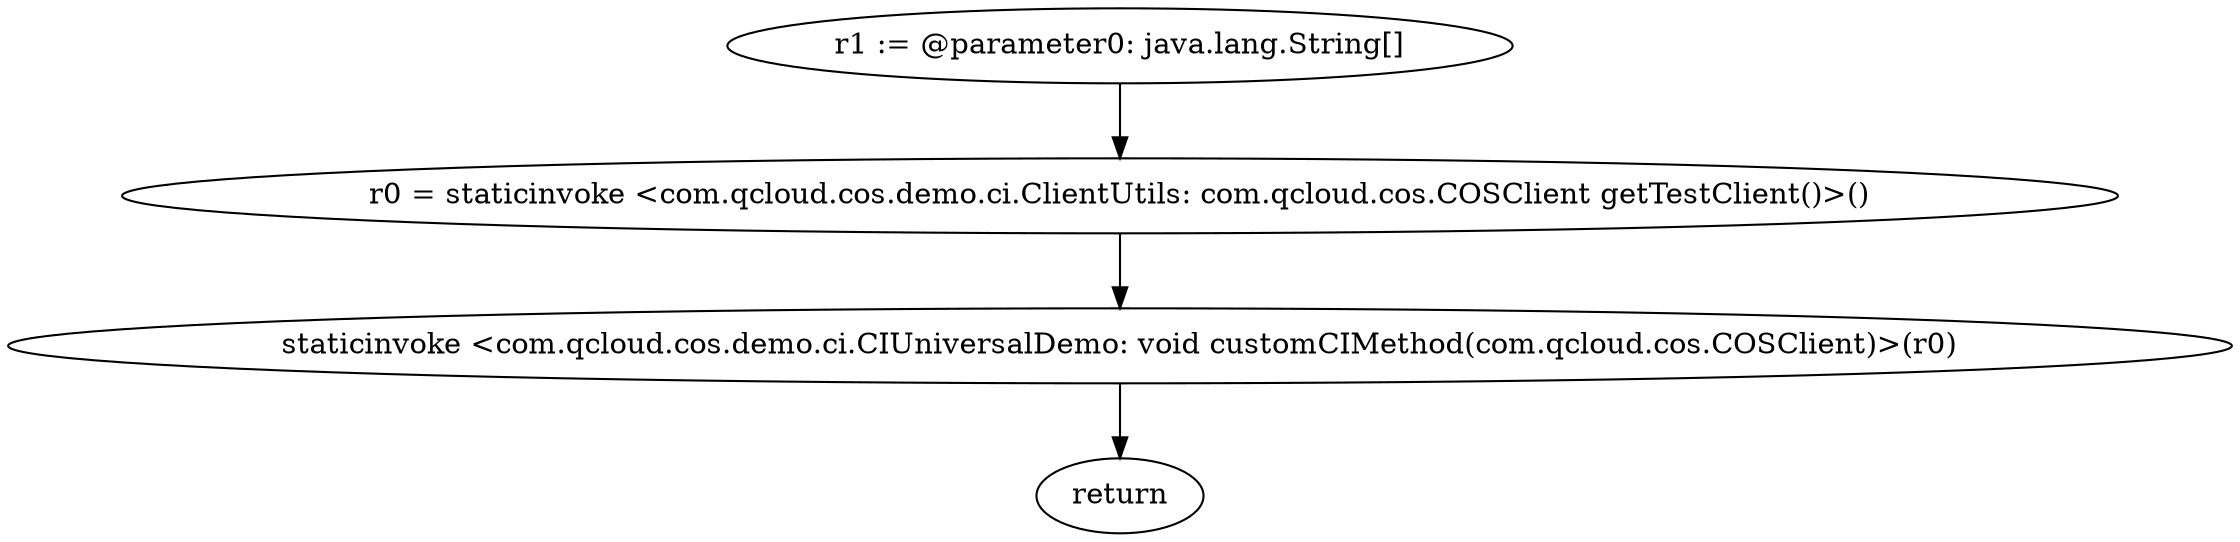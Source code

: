 digraph "unitGraph" {
    "r1 := @parameter0: java.lang.String[]"
    "r0 = staticinvoke <com.qcloud.cos.demo.ci.ClientUtils: com.qcloud.cos.COSClient getTestClient()>()"
    "staticinvoke <com.qcloud.cos.demo.ci.CIUniversalDemo: void customCIMethod(com.qcloud.cos.COSClient)>(r0)"
    "return"
    "r1 := @parameter0: java.lang.String[]"->"r0 = staticinvoke <com.qcloud.cos.demo.ci.ClientUtils: com.qcloud.cos.COSClient getTestClient()>()";
    "r0 = staticinvoke <com.qcloud.cos.demo.ci.ClientUtils: com.qcloud.cos.COSClient getTestClient()>()"->"staticinvoke <com.qcloud.cos.demo.ci.CIUniversalDemo: void customCIMethod(com.qcloud.cos.COSClient)>(r0)";
    "staticinvoke <com.qcloud.cos.demo.ci.CIUniversalDemo: void customCIMethod(com.qcloud.cos.COSClient)>(r0)"->"return";
}
